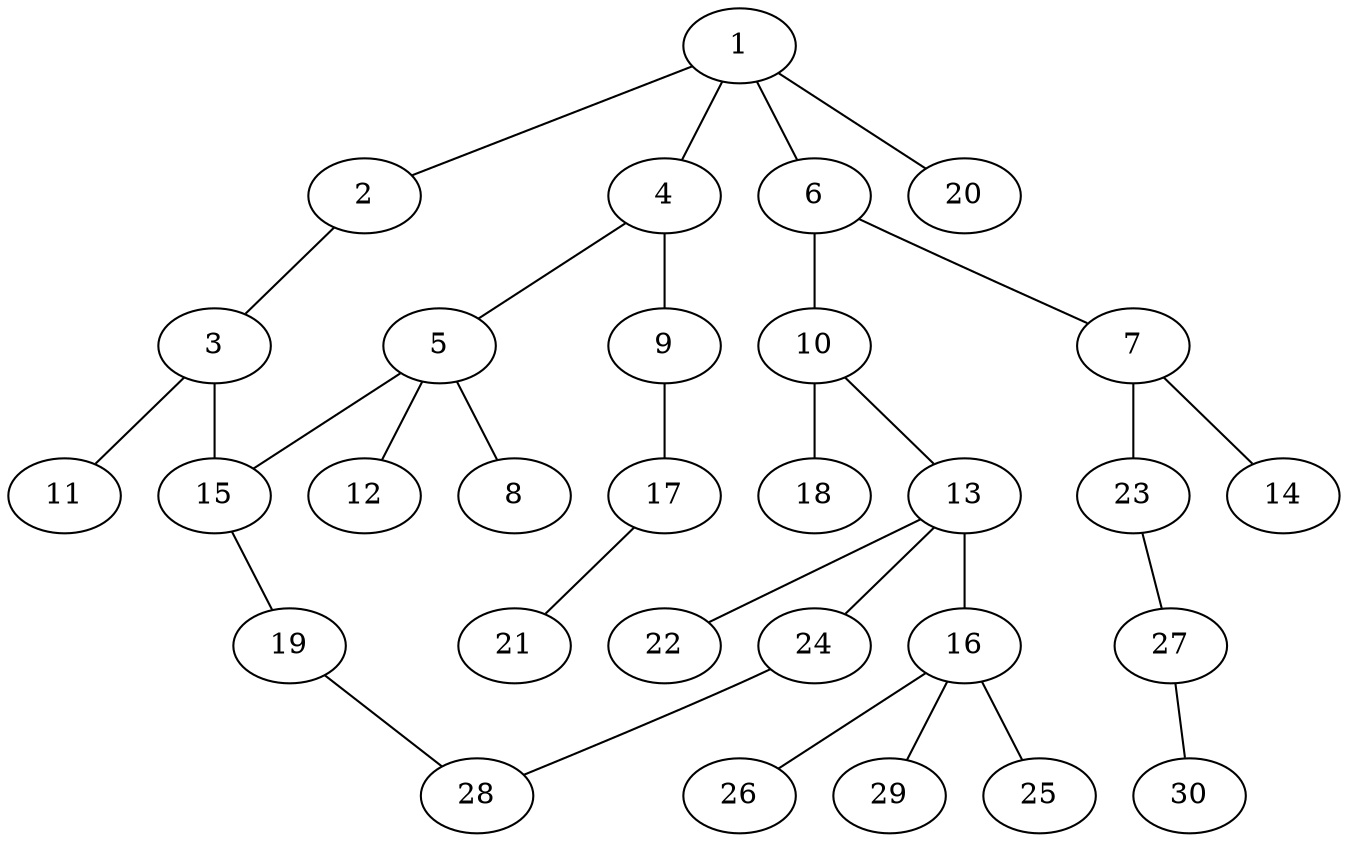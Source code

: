 graph graphname {1--2
1--4
1--6
1--20
2--3
3--11
3--15
4--5
4--9
5--8
5--12
5--15
6--7
6--10
7--14
7--23
9--17
10--13
10--18
13--16
13--22
13--24
15--19
16--25
16--26
16--29
17--21
19--28
23--27
24--28
27--30
}